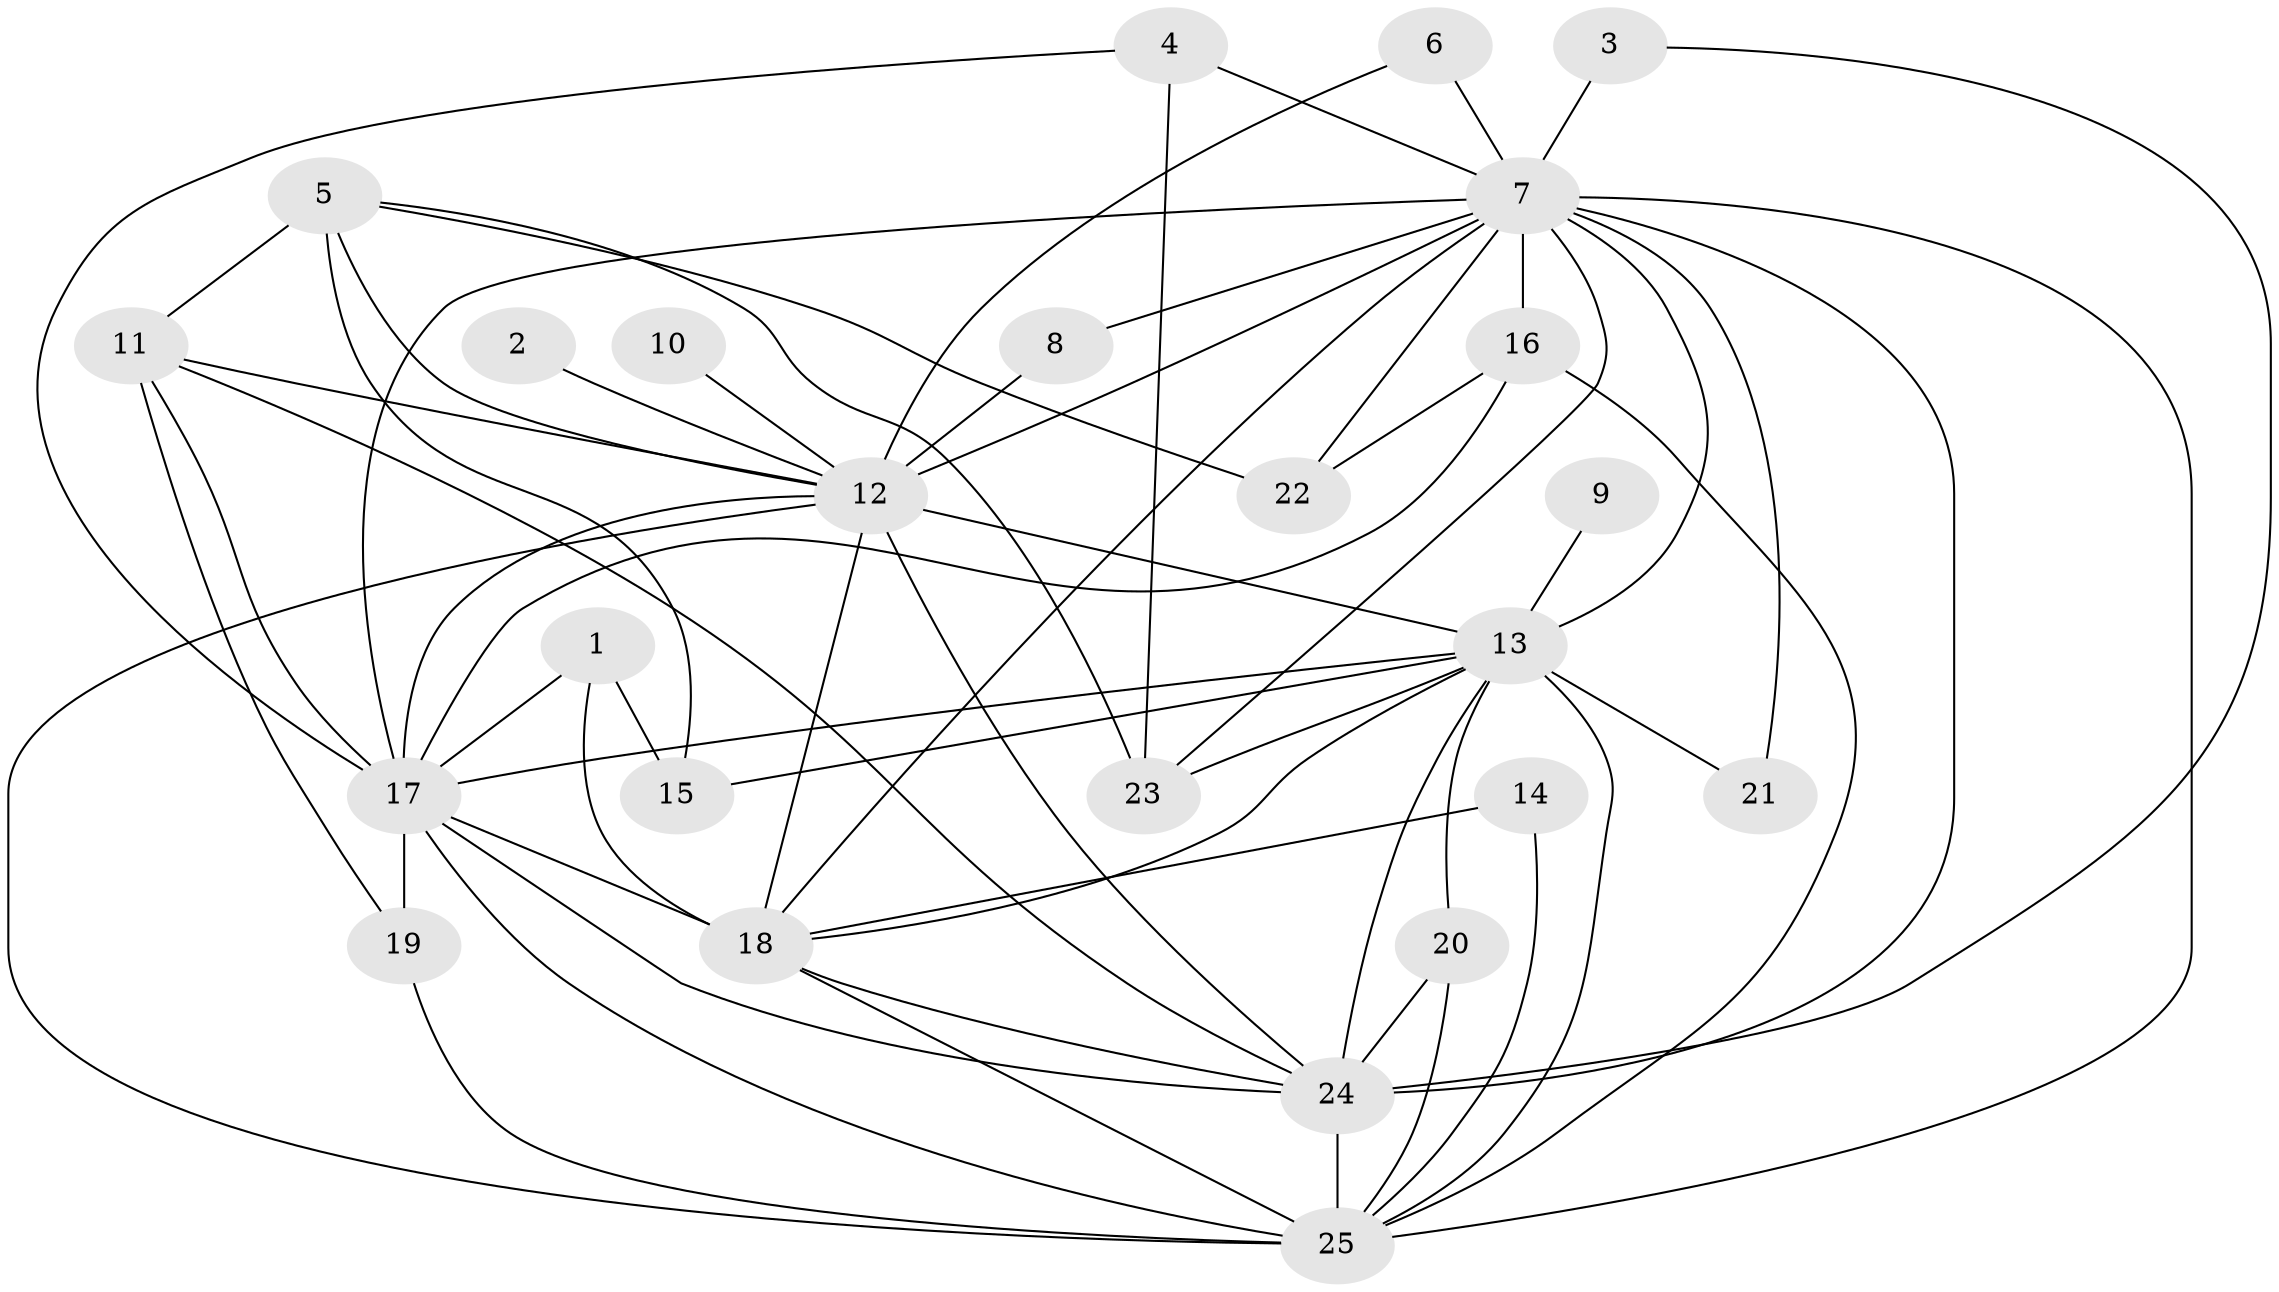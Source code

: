// original degree distribution, {12: 0.02, 13: 0.04, 16: 0.02, 14: 0.02, 21: 0.02, 18: 0.02, 15: 0.02, 11: 0.02, 17: 0.02, 5: 0.08, 2: 0.56, 3: 0.16}
// Generated by graph-tools (version 1.1) at 2025/36/03/04/25 23:36:28]
// undirected, 25 vertices, 62 edges
graph export_dot {
  node [color=gray90,style=filled];
  1;
  2;
  3;
  4;
  5;
  6;
  7;
  8;
  9;
  10;
  11;
  12;
  13;
  14;
  15;
  16;
  17;
  18;
  19;
  20;
  21;
  22;
  23;
  24;
  25;
  1 -- 15 [weight=1.0];
  1 -- 17 [weight=1.0];
  1 -- 18 [weight=1.0];
  2 -- 12 [weight=2.0];
  3 -- 7 [weight=1.0];
  3 -- 24 [weight=1.0];
  4 -- 7 [weight=1.0];
  4 -- 17 [weight=1.0];
  4 -- 23 [weight=1.0];
  5 -- 11 [weight=1.0];
  5 -- 12 [weight=1.0];
  5 -- 15 [weight=1.0];
  5 -- 22 [weight=1.0];
  5 -- 23 [weight=1.0];
  6 -- 7 [weight=1.0];
  6 -- 12 [weight=1.0];
  7 -- 8 [weight=1.0];
  7 -- 12 [weight=4.0];
  7 -- 13 [weight=2.0];
  7 -- 16 [weight=2.0];
  7 -- 17 [weight=4.0];
  7 -- 18 [weight=2.0];
  7 -- 21 [weight=1.0];
  7 -- 22 [weight=1.0];
  7 -- 23 [weight=2.0];
  7 -- 24 [weight=5.0];
  7 -- 25 [weight=3.0];
  8 -- 12 [weight=1.0];
  9 -- 13 [weight=1.0];
  10 -- 12 [weight=2.0];
  11 -- 12 [weight=1.0];
  11 -- 17 [weight=1.0];
  11 -- 19 [weight=1.0];
  11 -- 24 [weight=1.0];
  12 -- 13 [weight=2.0];
  12 -- 17 [weight=3.0];
  12 -- 18 [weight=2.0];
  12 -- 24 [weight=4.0];
  12 -- 25 [weight=2.0];
  13 -- 15 [weight=1.0];
  13 -- 17 [weight=1.0];
  13 -- 18 [weight=2.0];
  13 -- 20 [weight=1.0];
  13 -- 21 [weight=1.0];
  13 -- 23 [weight=1.0];
  13 -- 24 [weight=3.0];
  13 -- 25 [weight=1.0];
  14 -- 18 [weight=1.0];
  14 -- 25 [weight=1.0];
  16 -- 17 [weight=1.0];
  16 -- 22 [weight=1.0];
  16 -- 25 [weight=1.0];
  17 -- 18 [weight=1.0];
  17 -- 19 [weight=1.0];
  17 -- 24 [weight=2.0];
  17 -- 25 [weight=2.0];
  18 -- 24 [weight=3.0];
  18 -- 25 [weight=1.0];
  19 -- 25 [weight=1.0];
  20 -- 24 [weight=2.0];
  20 -- 25 [weight=1.0];
  24 -- 25 [weight=2.0];
}
